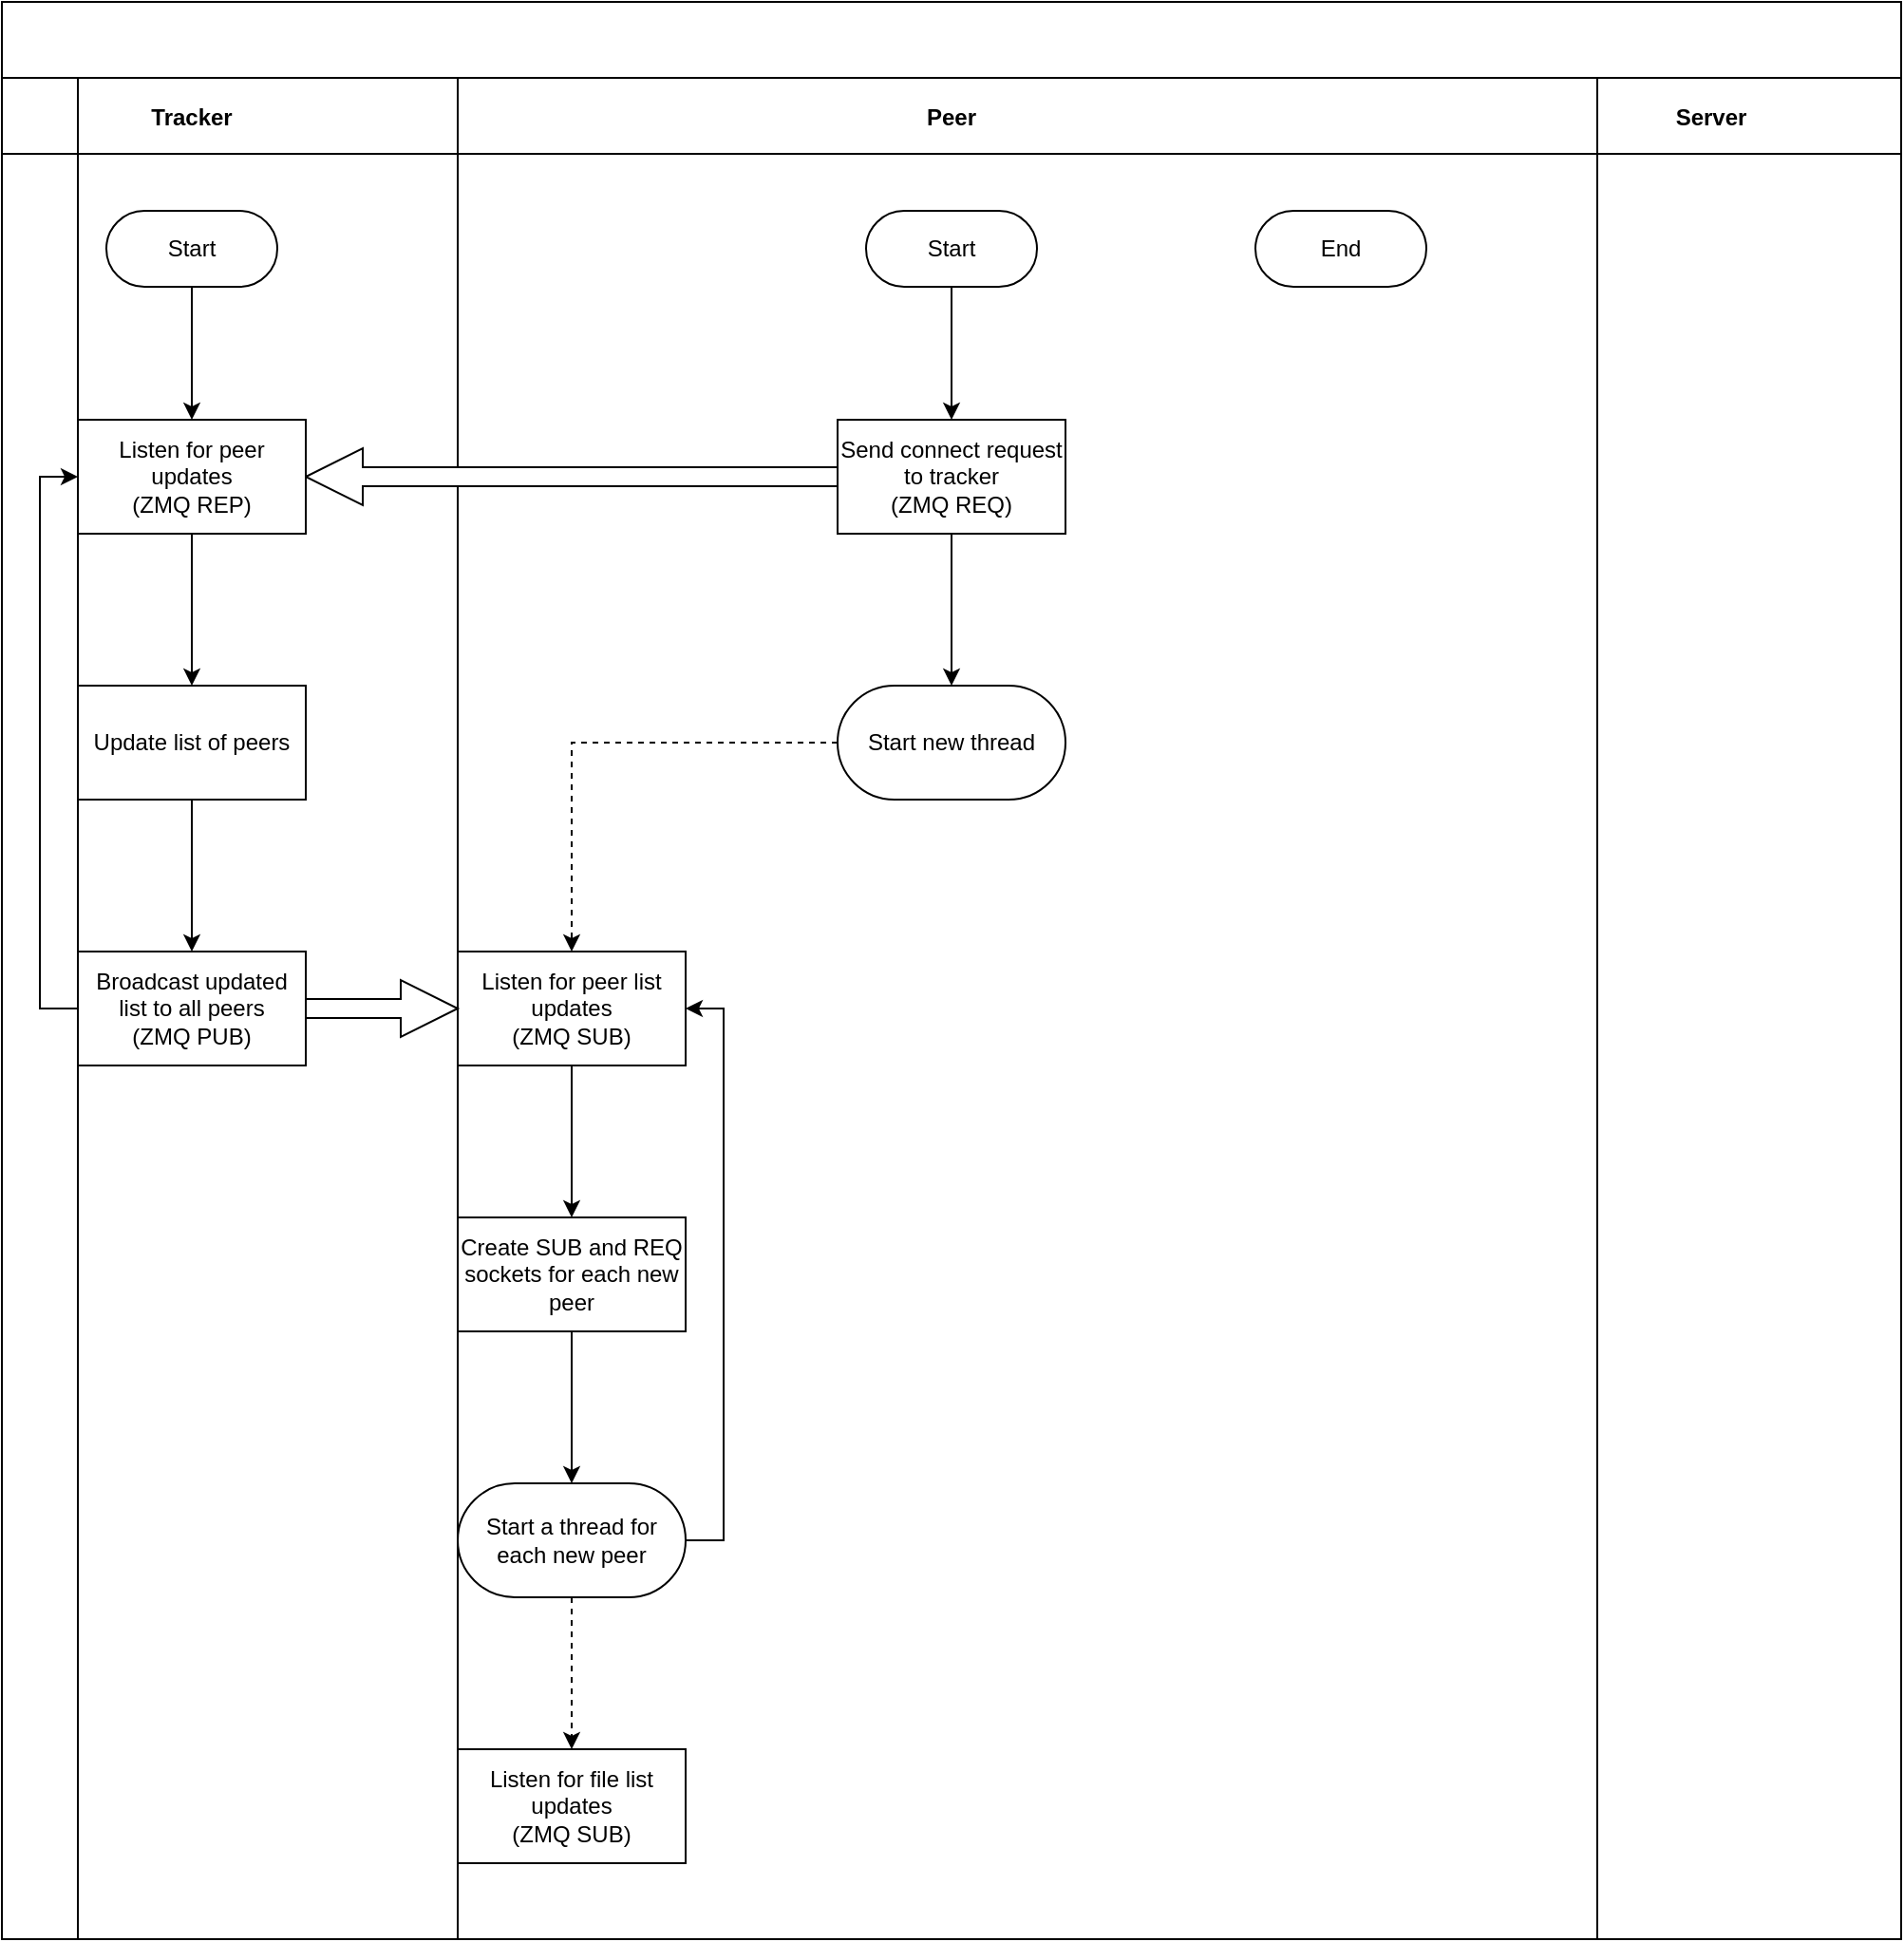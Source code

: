 <mxfile version="15.5.8" type="github"><diagram id="kgpKYQtTHZ0yAKxKKP6v" name="Page-1"><mxGraphModel dx="1952" dy="604" grid="1" gridSize="10" guides="1" tooltips="1" connect="1" arrows="1" fold="1" page="1" pageScale="1" pageWidth="850" pageHeight="1100" math="0" shadow="0"><root><mxCell id="0"/><mxCell id="1" parent="0"/><mxCell id="3nuBFxr9cyL0pnOWT2aG-1" value="" style="shape=table;childLayout=tableLayout;startSize=40;collapsible=0;recursiveResize=0;expand=0;fillColor=none;fontStyle=1" parent="1" vertex="1"><mxGeometry x="-60" y="70" width="1000" height="1020" as="geometry"/></mxCell><mxCell id="3nuBFxr9cyL0pnOWT2aG-3" value="" style="shape=tableRow;horizontal=0;swimlaneHead=0;swimlaneBody=0;top=0;left=0;bottom=0;right=0;fillColor=none;points=[[0,0.5],[1,0.5]];portConstraint=eastwest;startSize=40;collapsible=0;recursiveResize=0;expand=0;fontStyle=1;" parent="3nuBFxr9cyL0pnOWT2aG-1" vertex="1"><mxGeometry y="40" width="1000" height="980" as="geometry"/></mxCell><mxCell id="3nuBFxr9cyL0pnOWT2aG-4" value="Tracker" style="swimlane;swimlaneHead=0;swimlaneBody=0;connectable=0;fillColor=none;startSize=40;collapsible=0;recursiveResize=0;expand=0;fontStyle=1;" parent="3nuBFxr9cyL0pnOWT2aG-3" vertex="1"><mxGeometry width="200" height="980" as="geometry"><mxRectangle width="200" height="980" as="alternateBounds"/></mxGeometry></mxCell><mxCell id="-Wg5E6yIQ6_IQyJF35NC-36" value="Update list of peers" style="whiteSpace=wrap;html=1;rounded=0;glass=0;arcSize=50;" vertex="1" parent="3nuBFxr9cyL0pnOWT2aG-4"><mxGeometry x="40" y="320" width="120" height="60" as="geometry"/></mxCell><mxCell id="-Wg5E6yIQ6_IQyJF35NC-38" value="&lt;div&gt;Broadcast updated list to all peers&lt;/div&gt;&lt;div&gt;(ZMQ PUB)&lt;/div&gt;" style="whiteSpace=wrap;html=1;rounded=0;glass=0;arcSize=50;" vertex="1" parent="3nuBFxr9cyL0pnOWT2aG-4"><mxGeometry x="40" y="460" width="120" height="60" as="geometry"/></mxCell><mxCell id="-Wg5E6yIQ6_IQyJF35NC-39" value="" style="edgeStyle=orthogonalEdgeStyle;rounded=0;orthogonalLoop=1;jettySize=auto;html=1;" edge="1" parent="3nuBFxr9cyL0pnOWT2aG-4" source="-Wg5E6yIQ6_IQyJF35NC-36" target="-Wg5E6yIQ6_IQyJF35NC-38"><mxGeometry relative="1" as="geometry"/></mxCell><mxCell id="-Wg5E6yIQ6_IQyJF35NC-58" value="Start" style="rounded=1;whiteSpace=wrap;html=1;arcSize=50;" vertex="1" parent="3nuBFxr9cyL0pnOWT2aG-4"><mxGeometry x="55" y="70" width="90" height="40" as="geometry"/></mxCell><mxCell id="3nuBFxr9cyL0pnOWT2aG-8" value="Peer" style="swimlane;swimlaneHead=0;swimlaneBody=0;connectable=0;fillColor=none;startSize=40;collapsible=0;recursiveResize=0;expand=0;fontStyle=1;" parent="3nuBFxr9cyL0pnOWT2aG-3" vertex="1"><mxGeometry x="200" width="600" height="980" as="geometry"><mxRectangle width="600" height="980" as="alternateBounds"/></mxGeometry></mxCell><mxCell id="3nuBFxr9cyL0pnOWT2aG-6" value="Start" style="rounded=1;whiteSpace=wrap;html=1;arcSize=50;" parent="3nuBFxr9cyL0pnOWT2aG-8" vertex="1"><mxGeometry x="255" y="70" width="90" height="40" as="geometry"/></mxCell><mxCell id="-Wg5E6yIQ6_IQyJF35NC-44" value="&lt;div&gt;Listen for peer list updates&lt;/div&gt;&lt;div&gt;(ZMQ SUB)&lt;/div&gt;" style="whiteSpace=wrap;html=1;rounded=0;glass=0;arcSize=50;" vertex="1" parent="3nuBFxr9cyL0pnOWT2aG-8"><mxGeometry x="40" y="460" width="120" height="60" as="geometry"/></mxCell><mxCell id="3nuBFxr9cyL0pnOWT2aG-14" value="End" style="rounded=1;whiteSpace=wrap;html=1;arcSize=50;" parent="3nuBFxr9cyL0pnOWT2aG-8" vertex="1"><mxGeometry x="460" y="70" width="90" height="40" as="geometry"/></mxCell><mxCell id="3nuBFxr9cyL0pnOWT2aG-11" value="Server" style="swimlane;swimlaneHead=0;swimlaneBody=0;connectable=0;fillColor=none;startSize=40;collapsible=0;recursiveResize=0;expand=0;fontStyle=1;" parent="3nuBFxr9cyL0pnOWT2aG-3" vertex="1"><mxGeometry x="800" width="200" height="980" as="geometry"><mxRectangle width="200" height="980" as="alternateBounds"/></mxGeometry></mxCell><mxCell id="-Wg5E6yIQ6_IQyJF35NC-65" style="edgeStyle=orthogonalEdgeStyle;rounded=0;orthogonalLoop=1;jettySize=auto;html=1;exitX=1;exitY=0.5;exitDx=0;exitDy=0;entryX=0;entryY=0.5;entryDx=0;entryDy=0;shape=arrow;fillColor=default;" edge="1" parent="3nuBFxr9cyL0pnOWT2aG-3" source="-Wg5E6yIQ6_IQyJF35NC-38" target="-Wg5E6yIQ6_IQyJF35NC-44"><mxGeometry relative="1" as="geometry"/></mxCell><mxCell id="-Wg5E6yIQ6_IQyJF35NC-41" value="" style="edgeStyle=orthogonalEdgeStyle;rounded=0;orthogonalLoop=1;jettySize=auto;html=1;" edge="1" parent="1" source="-Wg5E6yIQ6_IQyJF35NC-34" target="-Wg5E6yIQ6_IQyJF35NC-40"><mxGeometry relative="1" as="geometry"/></mxCell><mxCell id="-Wg5E6yIQ6_IQyJF35NC-63" style="edgeStyle=orthogonalEdgeStyle;rounded=0;orthogonalLoop=1;jettySize=auto;html=1;exitX=0;exitY=0.5;exitDx=0;exitDy=0;entryX=1;entryY=0.5;entryDx=0;entryDy=0;shape=arrow;fillColor=default;" edge="1" parent="1" source="-Wg5E6yIQ6_IQyJF35NC-34" target="-Wg5E6yIQ6_IQyJF35NC-60"><mxGeometry relative="1" as="geometry"/></mxCell><mxCell id="-Wg5E6yIQ6_IQyJF35NC-34" value="&lt;div&gt;Send connect request to tracker&lt;/div&gt;&lt;div&gt;(ZMQ REQ)&lt;br&gt;&lt;/div&gt;" style="whiteSpace=wrap;html=1;rounded=0;arcSize=50;glass=0;" vertex="1" parent="1"><mxGeometry x="380" y="290" width="120" height="60" as="geometry"/></mxCell><mxCell id="-Wg5E6yIQ6_IQyJF35NC-35" value="" style="edgeStyle=orthogonalEdgeStyle;rounded=0;orthogonalLoop=1;jettySize=auto;html=1;" edge="1" parent="1" source="3nuBFxr9cyL0pnOWT2aG-6" target="-Wg5E6yIQ6_IQyJF35NC-34"><mxGeometry relative="1" as="geometry"/></mxCell><mxCell id="-Wg5E6yIQ6_IQyJF35NC-45" value="" style="edgeStyle=orthogonalEdgeStyle;rounded=0;orthogonalLoop=1;jettySize=auto;html=1;dashed=1;" edge="1" parent="1" source="-Wg5E6yIQ6_IQyJF35NC-40" target="-Wg5E6yIQ6_IQyJF35NC-44"><mxGeometry relative="1" as="geometry"/></mxCell><mxCell id="-Wg5E6yIQ6_IQyJF35NC-40" value="&lt;div&gt;Start new thread&lt;/div&gt;" style="whiteSpace=wrap;html=1;rounded=1;glass=0;arcSize=50;" vertex="1" parent="1"><mxGeometry x="380" y="430" width="120" height="60" as="geometry"/></mxCell><mxCell id="-Wg5E6yIQ6_IQyJF35NC-64" style="edgeStyle=orthogonalEdgeStyle;rounded=0;orthogonalLoop=1;jettySize=auto;html=1;exitX=0.5;exitY=1;exitDx=0;exitDy=0;entryX=0.5;entryY=0;entryDx=0;entryDy=0;" edge="1" parent="1" source="-Wg5E6yIQ6_IQyJF35NC-60" target="-Wg5E6yIQ6_IQyJF35NC-36"><mxGeometry relative="1" as="geometry"/></mxCell><mxCell id="-Wg5E6yIQ6_IQyJF35NC-60" value="&lt;div&gt;Listen for peer updates&lt;/div&gt;&lt;div&gt;(ZMQ REP)&lt;br&gt;&lt;/div&gt;" style="whiteSpace=wrap;html=1;rounded=0;glass=0;arcSize=50;" vertex="1" parent="1"><mxGeometry x="-20" y="290" width="120" height="60" as="geometry"/></mxCell><mxCell id="-Wg5E6yIQ6_IQyJF35NC-62" style="edgeStyle=orthogonalEdgeStyle;rounded=0;orthogonalLoop=1;jettySize=auto;html=1;exitX=0.5;exitY=1;exitDx=0;exitDy=0;entryX=0.5;entryY=0;entryDx=0;entryDy=0;" edge="1" parent="1" source="-Wg5E6yIQ6_IQyJF35NC-58" target="-Wg5E6yIQ6_IQyJF35NC-60"><mxGeometry relative="1" as="geometry"/></mxCell><mxCell id="-Wg5E6yIQ6_IQyJF35NC-66" style="edgeStyle=orthogonalEdgeStyle;rounded=0;orthogonalLoop=1;jettySize=auto;html=1;exitX=0;exitY=0.5;exitDx=0;exitDy=0;entryX=0;entryY=0.5;entryDx=0;entryDy=0;" edge="1" parent="1" source="-Wg5E6yIQ6_IQyJF35NC-38" target="-Wg5E6yIQ6_IQyJF35NC-60"><mxGeometry relative="1" as="geometry"/></mxCell><mxCell id="-Wg5E6yIQ6_IQyJF35NC-70" value="" style="edgeStyle=orthogonalEdgeStyle;rounded=0;orthogonalLoop=1;jettySize=auto;html=1;fillColor=default;" edge="1" parent="1" source="-Wg5E6yIQ6_IQyJF35NC-67" target="-Wg5E6yIQ6_IQyJF35NC-69"><mxGeometry relative="1" as="geometry"/></mxCell><mxCell id="-Wg5E6yIQ6_IQyJF35NC-67" value="Create SUB and REQ sockets for each new peer" style="whiteSpace=wrap;html=1;rounded=0;glass=0;arcSize=50;" vertex="1" parent="1"><mxGeometry x="180" y="710" width="120" height="60" as="geometry"/></mxCell><mxCell id="-Wg5E6yIQ6_IQyJF35NC-68" value="" style="edgeStyle=orthogonalEdgeStyle;rounded=0;orthogonalLoop=1;jettySize=auto;html=1;fillColor=default;" edge="1" parent="1" source="-Wg5E6yIQ6_IQyJF35NC-44" target="-Wg5E6yIQ6_IQyJF35NC-67"><mxGeometry relative="1" as="geometry"/></mxCell><mxCell id="-Wg5E6yIQ6_IQyJF35NC-71" style="edgeStyle=orthogonalEdgeStyle;rounded=0;orthogonalLoop=1;jettySize=auto;html=1;exitX=1;exitY=0.5;exitDx=0;exitDy=0;entryX=1;entryY=0.5;entryDx=0;entryDy=0;fillColor=default;" edge="1" parent="1" source="-Wg5E6yIQ6_IQyJF35NC-69" target="-Wg5E6yIQ6_IQyJF35NC-44"><mxGeometry relative="1" as="geometry"/></mxCell><mxCell id="-Wg5E6yIQ6_IQyJF35NC-73" value="" style="edgeStyle=orthogonalEdgeStyle;rounded=0;orthogonalLoop=1;jettySize=auto;html=1;fillColor=default;dashed=1;" edge="1" parent="1" source="-Wg5E6yIQ6_IQyJF35NC-69" target="-Wg5E6yIQ6_IQyJF35NC-72"><mxGeometry relative="1" as="geometry"/></mxCell><mxCell id="-Wg5E6yIQ6_IQyJF35NC-69" value="&lt;div&gt;Start a thread for each new peer&lt;br&gt;&lt;/div&gt;" style="whiteSpace=wrap;html=1;rounded=1;glass=0;arcSize=50;" vertex="1" parent="1"><mxGeometry x="180" y="850" width="120" height="60" as="geometry"/></mxCell><mxCell id="-Wg5E6yIQ6_IQyJF35NC-72" value="&lt;div&gt;Listen for file list updates&lt;/div&gt;&lt;div&gt;(ZMQ SUB)&lt;br&gt;&lt;/div&gt;" style="whiteSpace=wrap;html=1;rounded=0;glass=0;arcSize=50;" vertex="1" parent="1"><mxGeometry x="180" y="990" width="120" height="60" as="geometry"/></mxCell></root></mxGraphModel></diagram></mxfile>
